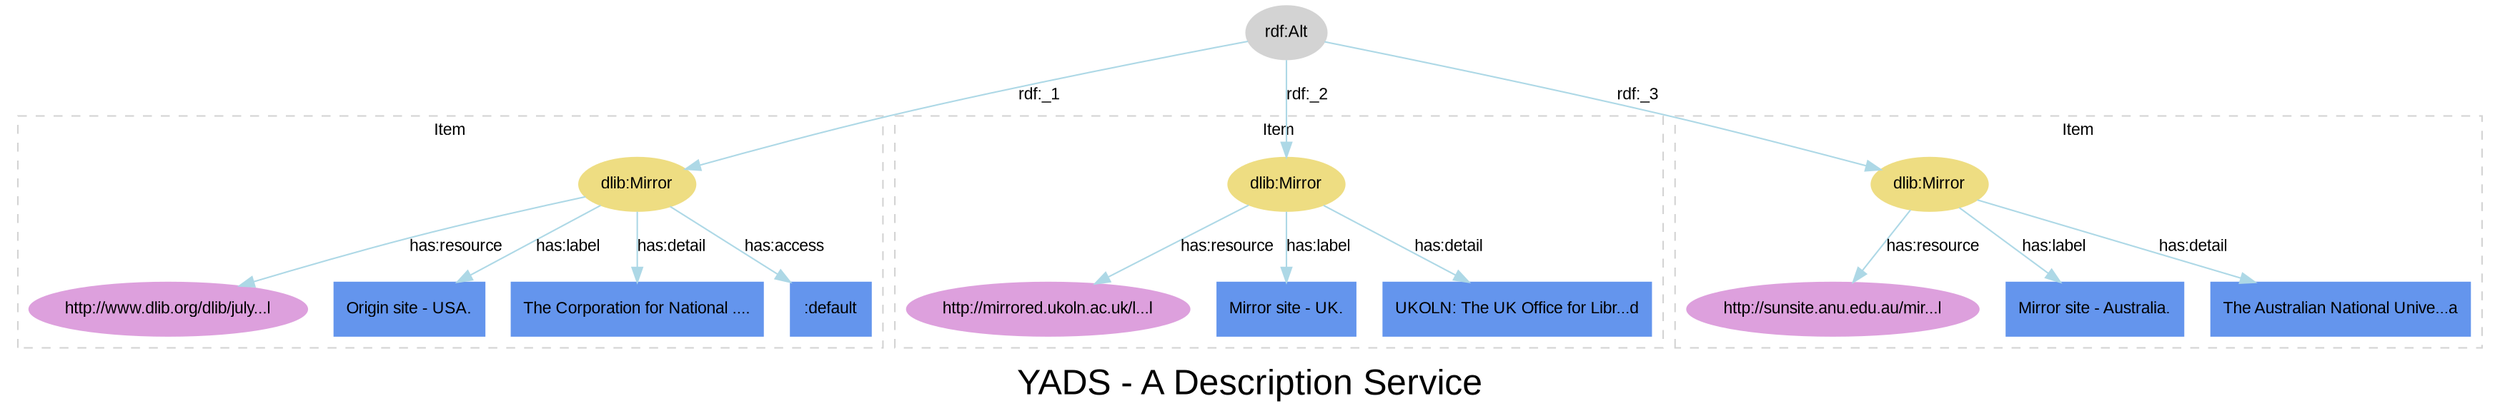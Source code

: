 
digraph yads { 



graph [

  fontname=arial, fontsize=24

  label="YADS - A Description Service"

];

node [

  fontname=arial, fontsize=11, fontcolor=black,

  style=filled, color=cornflowerblue,

];

edge [

  fontname=arial, fontsize=11, fontcolor=black,

  style=filled, color=lightblue,

];

rankdir=TB;



  ":_1" [label="rdf:Alt", color=lightgrey, URL="http://www.w3.org/1999/02/22-rdf-syntax-ns#Alt"];

  ":_1" -> ":_2" [label="rdf:_1", URL="http://www.w3.org/1999/02/22-rdf-syntax-ns#_1"];

":_2" [label="isa:Item"]

  ":_1" -> ":_3" [label="rdf:_2", URL="http://www.w3.org/1999/02/22-rdf-syntax-ns#_2"];

":_3" [label="isa:Item"]

  ":_1" -> ":_4" [label="rdf:_3", URL="http://www.w3.org/1999/02/22-rdf-syntax-ns#_3"];

":_4" [label="isa:Item"]



subgraph cluster_2 {



  style=dashed; color=lightgrey;

  fontname=arial; fontsize=11;

  fontcolor="black"; label="Item";



  ":_2" [label="dlib:Mirror", color=lightgoldenrod];

  ":_2" -> "http://www.dlib.org/dlib/july...l" [label="has:resource", URL="http://www2.elsevier.co.uk/~tony/1014/yads-schema-2002-04-03#resource"];



  ":_2" -> "node_2" [label="has:label", URL="http://www2.elsevier.co.uk/~tony/1014/yads-schema-2002-04-03#label"];

  ":_2" -> "node_3" [label="has:detail", URL="http://www2.elsevier.co.uk/~tony/1014/yads-schema-2002-04-03#detail"];

  ":_2" -> "node_4" [label="has:access", URL="http://www2.elsevier.co.uk/~tony/1014/yads-schema-2002-04-03#access"];

  "http://www.dlib.org/dlib/july...l" [color=plum, URL="http://www.dlib.org/dlib/july01/07contents.html"];

  "node_2" [shape=box, label="Origin site - USA."];

  "node_3" [shape=box, label="The Corporation for National ...."];

  "node_4" [shape=box, label=":default"];

}



subgraph cluster_3 {



  style=dashed; color=lightgrey;

  fontname=arial; fontsize=11;

  fontcolor="black"; label="Item";



  ":_3" [label="dlib:Mirror", color=lightgoldenrod];

  ":_3" -> "http://mirrored.ukoln.ac.uk/l...l" [label="has:resource", URL="http://www2.elsevier.co.uk/~tony/1014/yads-schema-2002-04-03#resource"];



  ":_3" -> "node_6" [label="has:label", URL="http://www2.elsevier.co.uk/~tony/1014/yads-schema-2002-04-03#label"];

  ":_3" -> "node_7" [label="has:detail", URL="http://www2.elsevier.co.uk/~tony/1014/yads-schema-2002-04-03#detail"];

  "http://mirrored.ukoln.ac.uk/l...l" [color=plum, URL="http://mirrored.ukoln.ac.uk/lis-journals/dlib/dlib/dlib/july01/07contents.html"];

  "node_6" [shape=box, label="Mirror site - UK."];

  "node_7" [shape=box, label="UKOLN: The UK Office for Libr...d"];

}



subgraph cluster_4 {



  style=dashed; color=lightgrey;

  fontname=arial; fontsize=11;

  fontcolor="black"; label="Item";



  ":_4" [label="dlib:Mirror", color=lightgoldenrod];

  ":_4" -> "http://sunsite.anu.edu.au/mir...l" [label="has:resource", URL="http://www2.elsevier.co.uk/~tony/1014/yads-schema-2002-04-03#resource"];



  ":_4" -> "node_9" [label="has:label", URL="http://www2.elsevier.co.uk/~tony/1014/yads-schema-2002-04-03#label"];

  ":_4" -> "node_10" [label="has:detail", URL="http://www2.elsevier.co.uk/~tony/1014/yads-schema-2002-04-03#detail"];

  "http://sunsite.anu.edu.au/mir...l" [color=plum, URL="http://sunsite.anu.edu.au/mirrors/dlib/dlib/july01/07contents.html"];

  "node_9" [shape=box, label="Mirror site - Australia."];

  "node_10" [shape=box, label="The Australian National Unive...a"];

}



}

